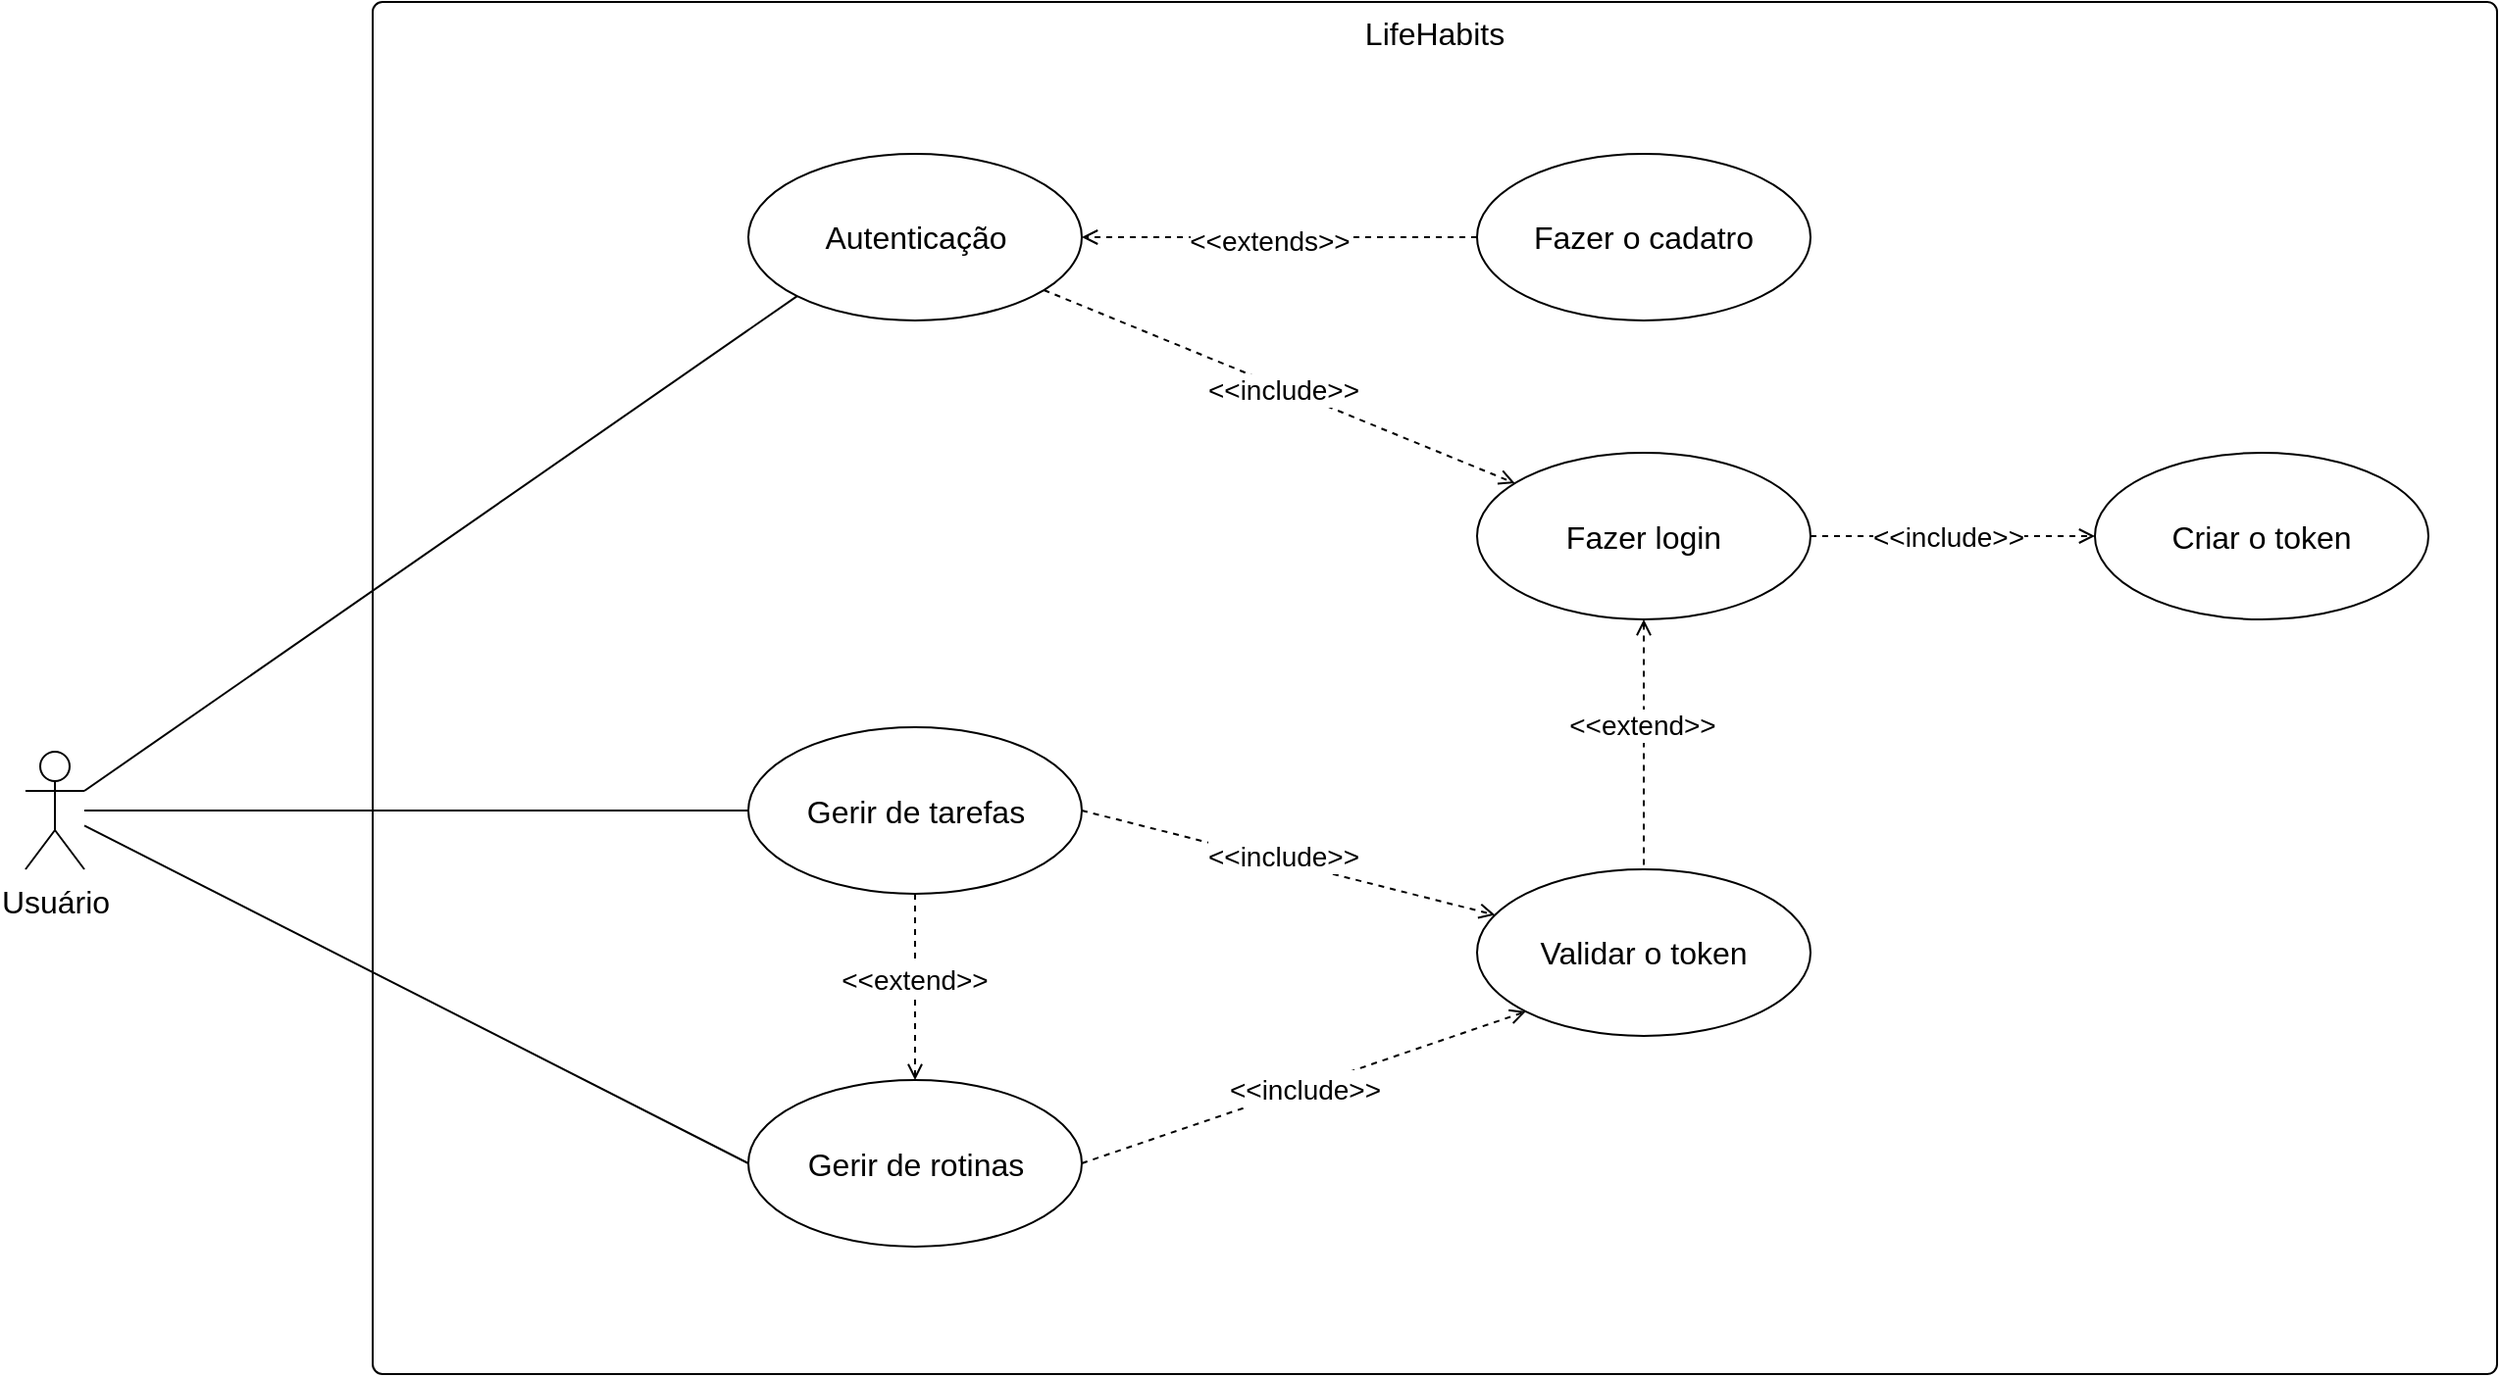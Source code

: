 <mxfile version="21.7.2" type="device">
  <diagram name="Página-1" id="E-6I0OKO5f-ZZamV9Brz">
    <mxGraphModel dx="2569" dy="926" grid="1" gridSize="10" guides="1" tooltips="1" connect="1" arrows="1" fold="1" page="1" pageScale="1" pageWidth="827" pageHeight="1169" math="0" shadow="0">
      <root>
        <mxCell id="0" />
        <mxCell id="1" parent="0" />
        <mxCell id="z50AaZ4UwgCxZnX51p7a-2" value="LifeHabits" style="html=1;align=center;verticalAlign=top;rounded=1;absoluteArcSize=1;arcSize=10;dashed=0;whiteSpace=wrap;fontSize=16;" vertex="1" parent="1">
          <mxGeometry x="277" y="180" width="1083" height="700" as="geometry" />
        </mxCell>
        <mxCell id="z50AaZ4UwgCxZnX51p7a-19" style="rounded=0;orthogonalLoop=1;jettySize=auto;html=1;entryX=0;entryY=0.5;entryDx=0;entryDy=0;elbow=vertical;endArrow=none;endFill=0;fontSize=16;" edge="1" parent="1" source="z50AaZ4UwgCxZnX51p7a-1" target="z50AaZ4UwgCxZnX51p7a-5">
          <mxGeometry relative="1" as="geometry" />
        </mxCell>
        <mxCell id="z50AaZ4UwgCxZnX51p7a-21" style="rounded=0;orthogonalLoop=1;jettySize=auto;html=1;endArrow=none;endFill=0;fontSize=16;" edge="1" parent="1" source="z50AaZ4UwgCxZnX51p7a-1" target="z50AaZ4UwgCxZnX51p7a-4">
          <mxGeometry relative="1" as="geometry" />
        </mxCell>
        <mxCell id="z50AaZ4UwgCxZnX51p7a-22" style="rounded=0;orthogonalLoop=1;jettySize=auto;html=1;exitX=1;exitY=0.333;exitDx=0;exitDy=0;exitPerimeter=0;entryX=0;entryY=1;entryDx=0;entryDy=0;endArrow=none;endFill=0;fontSize=16;" edge="1" parent="1" source="z50AaZ4UwgCxZnX51p7a-1" target="z50AaZ4UwgCxZnX51p7a-3">
          <mxGeometry relative="1" as="geometry" />
        </mxCell>
        <mxCell id="z50AaZ4UwgCxZnX51p7a-1" value="Usuário" style="shape=umlActor;verticalLabelPosition=bottom;verticalAlign=top;html=1;fontSize=16;" vertex="1" parent="1">
          <mxGeometry x="100" y="562.5" width="30" height="60" as="geometry" />
        </mxCell>
        <mxCell id="z50AaZ4UwgCxZnX51p7a-30" style="rounded=0;orthogonalLoop=1;jettySize=auto;html=1;dashed=1;endArrow=open;endFill=0;fontSize=16;" edge="1" parent="1" source="z50AaZ4UwgCxZnX51p7a-3" target="z50AaZ4UwgCxZnX51p7a-24">
          <mxGeometry relative="1" as="geometry" />
        </mxCell>
        <mxCell id="z50AaZ4UwgCxZnX51p7a-32" value="&amp;lt;&amp;lt;include&amp;gt;&amp;gt;" style="edgeLabel;html=1;align=center;verticalAlign=middle;resizable=0;points=[];fontSize=14;" vertex="1" connectable="0" parent="z50AaZ4UwgCxZnX51p7a-30">
          <mxGeometry x="0.037" y="1" relative="1" as="geometry">
            <mxPoint x="-3" y="1" as="offset" />
          </mxGeometry>
        </mxCell>
        <mxCell id="z50AaZ4UwgCxZnX51p7a-3" value="Autenticação" style="ellipse;whiteSpace=wrap;html=1;fontSize=16;" vertex="1" parent="1">
          <mxGeometry x="468.5" y="257.5" width="170" height="85" as="geometry" />
        </mxCell>
        <mxCell id="z50AaZ4UwgCxZnX51p7a-76" style="rounded=0;orthogonalLoop=1;jettySize=auto;html=1;exitX=1;exitY=0.5;exitDx=0;exitDy=0;dashed=1;endArrow=open;endFill=0;fontSize=16;" edge="1" parent="1" source="z50AaZ4UwgCxZnX51p7a-4" target="z50AaZ4UwgCxZnX51p7a-70">
          <mxGeometry relative="1" as="geometry" />
        </mxCell>
        <mxCell id="z50AaZ4UwgCxZnX51p7a-77" value="&amp;lt;&amp;lt;include&amp;gt;&amp;gt;" style="edgeLabel;html=1;align=center;verticalAlign=middle;resizable=0;points=[];fontSize=14;" vertex="1" connectable="0" parent="z50AaZ4UwgCxZnX51p7a-76">
          <mxGeometry x="0.228" y="-2" relative="1" as="geometry">
            <mxPoint x="-27" y="-11" as="offset" />
          </mxGeometry>
        </mxCell>
        <mxCell id="z50AaZ4UwgCxZnX51p7a-80" style="edgeStyle=orthogonalEdgeStyle;rounded=0;orthogonalLoop=1;jettySize=auto;html=1;dashed=1;endArrow=open;endFill=0;" edge="1" parent="1" source="z50AaZ4UwgCxZnX51p7a-4" target="z50AaZ4UwgCxZnX51p7a-5">
          <mxGeometry relative="1" as="geometry" />
        </mxCell>
        <mxCell id="z50AaZ4UwgCxZnX51p7a-81" value="&amp;lt;&amp;lt;extend&amp;gt;&amp;gt;" style="edgeLabel;html=1;align=center;verticalAlign=middle;resizable=0;points=[];fontSize=14;" vertex="1" connectable="0" parent="z50AaZ4UwgCxZnX51p7a-80">
          <mxGeometry x="-0.087" y="-1" relative="1" as="geometry">
            <mxPoint as="offset" />
          </mxGeometry>
        </mxCell>
        <mxCell id="z50AaZ4UwgCxZnX51p7a-4" value="Gerir de tarefas" style="ellipse;whiteSpace=wrap;html=1;fontSize=16;" vertex="1" parent="1">
          <mxGeometry x="468.5" y="550" width="170" height="85" as="geometry" />
        </mxCell>
        <mxCell id="z50AaZ4UwgCxZnX51p7a-78" value="&lt;font style=&quot;font-size: 14px;&quot;&gt;&amp;lt;&amp;lt;include&amp;gt;&amp;gt;&lt;/font&gt;" style="rounded=0;orthogonalLoop=1;jettySize=auto;html=1;entryX=0;entryY=1;entryDx=0;entryDy=0;exitX=1;exitY=0.5;exitDx=0;exitDy=0;elbow=vertical;dashed=1;endArrow=open;endFill=0;fontSize=16;" edge="1" parent="1" source="z50AaZ4UwgCxZnX51p7a-5" target="z50AaZ4UwgCxZnX51p7a-70">
          <mxGeometry x="-0.003" relative="1" as="geometry">
            <mxPoint as="offset" />
          </mxGeometry>
        </mxCell>
        <mxCell id="z50AaZ4UwgCxZnX51p7a-5" value="Gerir de rotinas" style="ellipse;whiteSpace=wrap;html=1;fontSize=16;" vertex="1" parent="1">
          <mxGeometry x="468.5" y="730" width="170" height="85" as="geometry" />
        </mxCell>
        <mxCell id="z50AaZ4UwgCxZnX51p7a-72" style="edgeStyle=orthogonalEdgeStyle;rounded=0;orthogonalLoop=1;jettySize=auto;html=1;dashed=1;endArrow=open;endFill=0;fontSize=16;" edge="1" parent="1" source="z50AaZ4UwgCxZnX51p7a-24" target="z50AaZ4UwgCxZnX51p7a-69">
          <mxGeometry relative="1" as="geometry" />
        </mxCell>
        <mxCell id="z50AaZ4UwgCxZnX51p7a-74" value="&amp;lt;&amp;lt;include&amp;gt;&amp;gt;" style="edgeLabel;html=1;align=center;verticalAlign=middle;resizable=0;points=[];fontSize=14;" vertex="1" connectable="0" parent="z50AaZ4UwgCxZnX51p7a-72">
          <mxGeometry x="-0.267" y="-1" relative="1" as="geometry">
            <mxPoint x="17" y="-1" as="offset" />
          </mxGeometry>
        </mxCell>
        <mxCell id="z50AaZ4UwgCxZnX51p7a-73" style="rounded=0;orthogonalLoop=1;jettySize=auto;html=1;entryX=0.5;entryY=0;entryDx=0;entryDy=0;dashed=1;endArrow=none;endFill=0;startArrow=open;startFill=0;fontSize=16;" edge="1" parent="1" source="z50AaZ4UwgCxZnX51p7a-24" target="z50AaZ4UwgCxZnX51p7a-70">
          <mxGeometry relative="1" as="geometry" />
        </mxCell>
        <mxCell id="z50AaZ4UwgCxZnX51p7a-75" value="&amp;lt;&amp;lt;extend&amp;gt;&amp;gt;" style="edgeLabel;html=1;align=center;verticalAlign=middle;resizable=0;points=[];fontSize=14;" vertex="1" connectable="0" parent="z50AaZ4UwgCxZnX51p7a-73">
          <mxGeometry x="-0.152" y="-1" relative="1" as="geometry">
            <mxPoint as="offset" />
          </mxGeometry>
        </mxCell>
        <mxCell id="z50AaZ4UwgCxZnX51p7a-24" value="Fazer login" style="ellipse;whiteSpace=wrap;html=1;fontSize=16;" vertex="1" parent="1">
          <mxGeometry x="840" y="410" width="170" height="85" as="geometry" />
        </mxCell>
        <mxCell id="z50AaZ4UwgCxZnX51p7a-67" style="edgeStyle=orthogonalEdgeStyle;rounded=0;orthogonalLoop=1;jettySize=auto;html=1;endArrow=open;endFill=0;dashed=1;fontSize=16;" edge="1" parent="1" source="z50AaZ4UwgCxZnX51p7a-25" target="z50AaZ4UwgCxZnX51p7a-3">
          <mxGeometry relative="1" as="geometry" />
        </mxCell>
        <mxCell id="z50AaZ4UwgCxZnX51p7a-68" value="&amp;lt;&amp;lt;extends&amp;gt;&amp;gt;" style="edgeLabel;html=1;align=center;verticalAlign=middle;resizable=0;points=[];fontSize=14;" vertex="1" connectable="0" parent="z50AaZ4UwgCxZnX51p7a-67">
          <mxGeometry x="0.056" y="2" relative="1" as="geometry">
            <mxPoint as="offset" />
          </mxGeometry>
        </mxCell>
        <mxCell id="z50AaZ4UwgCxZnX51p7a-25" value="Fazer o cadatro" style="ellipse;whiteSpace=wrap;html=1;fontSize=16;" vertex="1" parent="1">
          <mxGeometry x="840" y="257.5" width="170" height="85" as="geometry" />
        </mxCell>
        <mxCell id="z50AaZ4UwgCxZnX51p7a-69" value="Criar o token" style="ellipse;whiteSpace=wrap;html=1;fontSize=16;" vertex="1" parent="1">
          <mxGeometry x="1155" y="410" width="170" height="85" as="geometry" />
        </mxCell>
        <mxCell id="z50AaZ4UwgCxZnX51p7a-70" value="Validar o token" style="ellipse;whiteSpace=wrap;html=1;fontSize=16;" vertex="1" parent="1">
          <mxGeometry x="840" y="622.5" width="170" height="85" as="geometry" />
        </mxCell>
      </root>
    </mxGraphModel>
  </diagram>
</mxfile>
